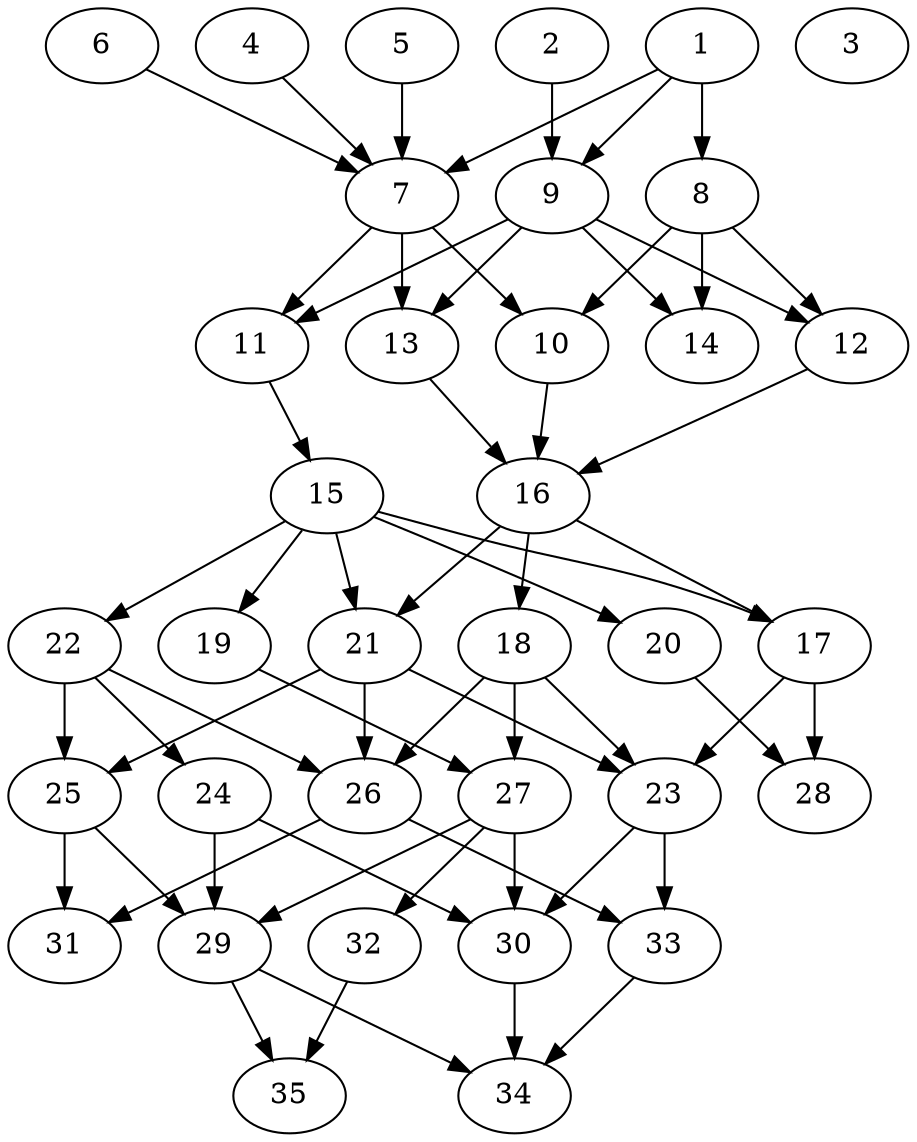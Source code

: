 // DAG automatically generated by daggen at Tue Aug  6 16:28:02 2019
// ./daggen --dot -n 35 --ccr 0.3 --fat 0.5 --regular 0.5 --density 0.6 --mindata 5242880 --maxdata 52428800 
digraph G {
  1 [size="89060693", alpha="0.16", expect_size="26718208"] 
  1 -> 7 [size ="26718208"]
  1 -> 8 [size ="26718208"]
  1 -> 9 [size ="26718208"]
  2 [size="104482133", alpha="0.08", expect_size="31344640"] 
  2 -> 9 [size ="31344640"]
  3 [size="135563947", alpha="0.20", expect_size="40669184"] 
  4 [size="43144533", alpha="0.07", expect_size="12943360"] 
  4 -> 7 [size ="12943360"]
  5 [size="170864640", alpha="0.01", expect_size="51259392"] 
  5 -> 7 [size ="51259392"]
  6 [size="85275307", alpha="0.13", expect_size="25582592"] 
  6 -> 7 [size ="25582592"]
  7 [size="50363733", alpha="0.14", expect_size="15109120"] 
  7 -> 10 [size ="15109120"]
  7 -> 11 [size ="15109120"]
  7 -> 13 [size ="15109120"]
  8 [size="40949760", alpha="0.10", expect_size="12284928"] 
  8 -> 10 [size ="12284928"]
  8 -> 12 [size ="12284928"]
  8 -> 14 [size ="12284928"]
  9 [size="66379093", alpha="0.10", expect_size="19913728"] 
  9 -> 11 [size ="19913728"]
  9 -> 12 [size ="19913728"]
  9 -> 13 [size ="19913728"]
  9 -> 14 [size ="19913728"]
  10 [size="49162240", alpha="0.02", expect_size="14748672"] 
  10 -> 16 [size ="14748672"]
  11 [size="33003520", alpha="0.16", expect_size="9901056"] 
  11 -> 15 [size ="9901056"]
  12 [size="158747307", alpha="0.00", expect_size="47624192"] 
  12 -> 16 [size ="47624192"]
  13 [size="61323947", alpha="0.09", expect_size="18397184"] 
  13 -> 16 [size ="18397184"]
  14 [size="60023467", alpha="0.18", expect_size="18007040"] 
  15 [size="111513600", alpha="0.04", expect_size="33454080"] 
  15 -> 17 [size ="33454080"]
  15 -> 19 [size ="33454080"]
  15 -> 20 [size ="33454080"]
  15 -> 21 [size ="33454080"]
  15 -> 22 [size ="33454080"]
  16 [size="121395200", alpha="0.09", expect_size="36418560"] 
  16 -> 17 [size ="36418560"]
  16 -> 18 [size ="36418560"]
  16 -> 21 [size ="36418560"]
  17 [size="65286827", alpha="0.03", expect_size="19586048"] 
  17 -> 23 [size ="19586048"]
  17 -> 28 [size ="19586048"]
  18 [size="20125013", alpha="0.19", expect_size="6037504"] 
  18 -> 23 [size ="6037504"]
  18 -> 26 [size ="6037504"]
  18 -> 27 [size ="6037504"]
  19 [size="96624640", alpha="0.08", expect_size="28987392"] 
  19 -> 27 [size ="28987392"]
  20 [size="173479253", alpha="0.11", expect_size="52043776"] 
  20 -> 28 [size ="52043776"]
  21 [size="31873707", alpha="0.04", expect_size="9562112"] 
  21 -> 23 [size ="9562112"]
  21 -> 25 [size ="9562112"]
  21 -> 26 [size ="9562112"]
  22 [size="158337707", alpha="0.07", expect_size="47501312"] 
  22 -> 24 [size ="47501312"]
  22 -> 25 [size ="47501312"]
  22 -> 26 [size ="47501312"]
  23 [size="158446933", alpha="0.06", expect_size="47534080"] 
  23 -> 30 [size ="47534080"]
  23 -> 33 [size ="47534080"]
  24 [size="72430933", alpha="0.08", expect_size="21729280"] 
  24 -> 29 [size ="21729280"]
  24 -> 30 [size ="21729280"]
  25 [size="55903573", alpha="0.09", expect_size="16771072"] 
  25 -> 29 [size ="16771072"]
  25 -> 31 [size ="16771072"]
  26 [size="86818133", alpha="0.19", expect_size="26045440"] 
  26 -> 31 [size ="26045440"]
  26 -> 33 [size ="26045440"]
  27 [size="153852587", alpha="0.13", expect_size="46155776"] 
  27 -> 29 [size ="46155776"]
  27 -> 30 [size ="46155776"]
  27 -> 32 [size ="46155776"]
  28 [size="174052693", alpha="0.10", expect_size="52215808"] 
  29 [size="165184853", alpha="0.14", expect_size="49555456"] 
  29 -> 34 [size ="49555456"]
  29 -> 35 [size ="49555456"]
  30 [size="70150827", alpha="0.01", expect_size="21045248"] 
  30 -> 34 [size ="21045248"]
  31 [size="159095467", alpha="0.10", expect_size="47728640"] 
  32 [size="31747413", alpha="0.18", expect_size="9524224"] 
  32 -> 35 [size ="9524224"]
  33 [size="89685333", alpha="0.11", expect_size="26905600"] 
  33 -> 34 [size ="26905600"]
  34 [size="136424107", alpha="0.09", expect_size="40927232"] 
  35 [size="40349013", alpha="0.19", expect_size="12104704"] 
}
